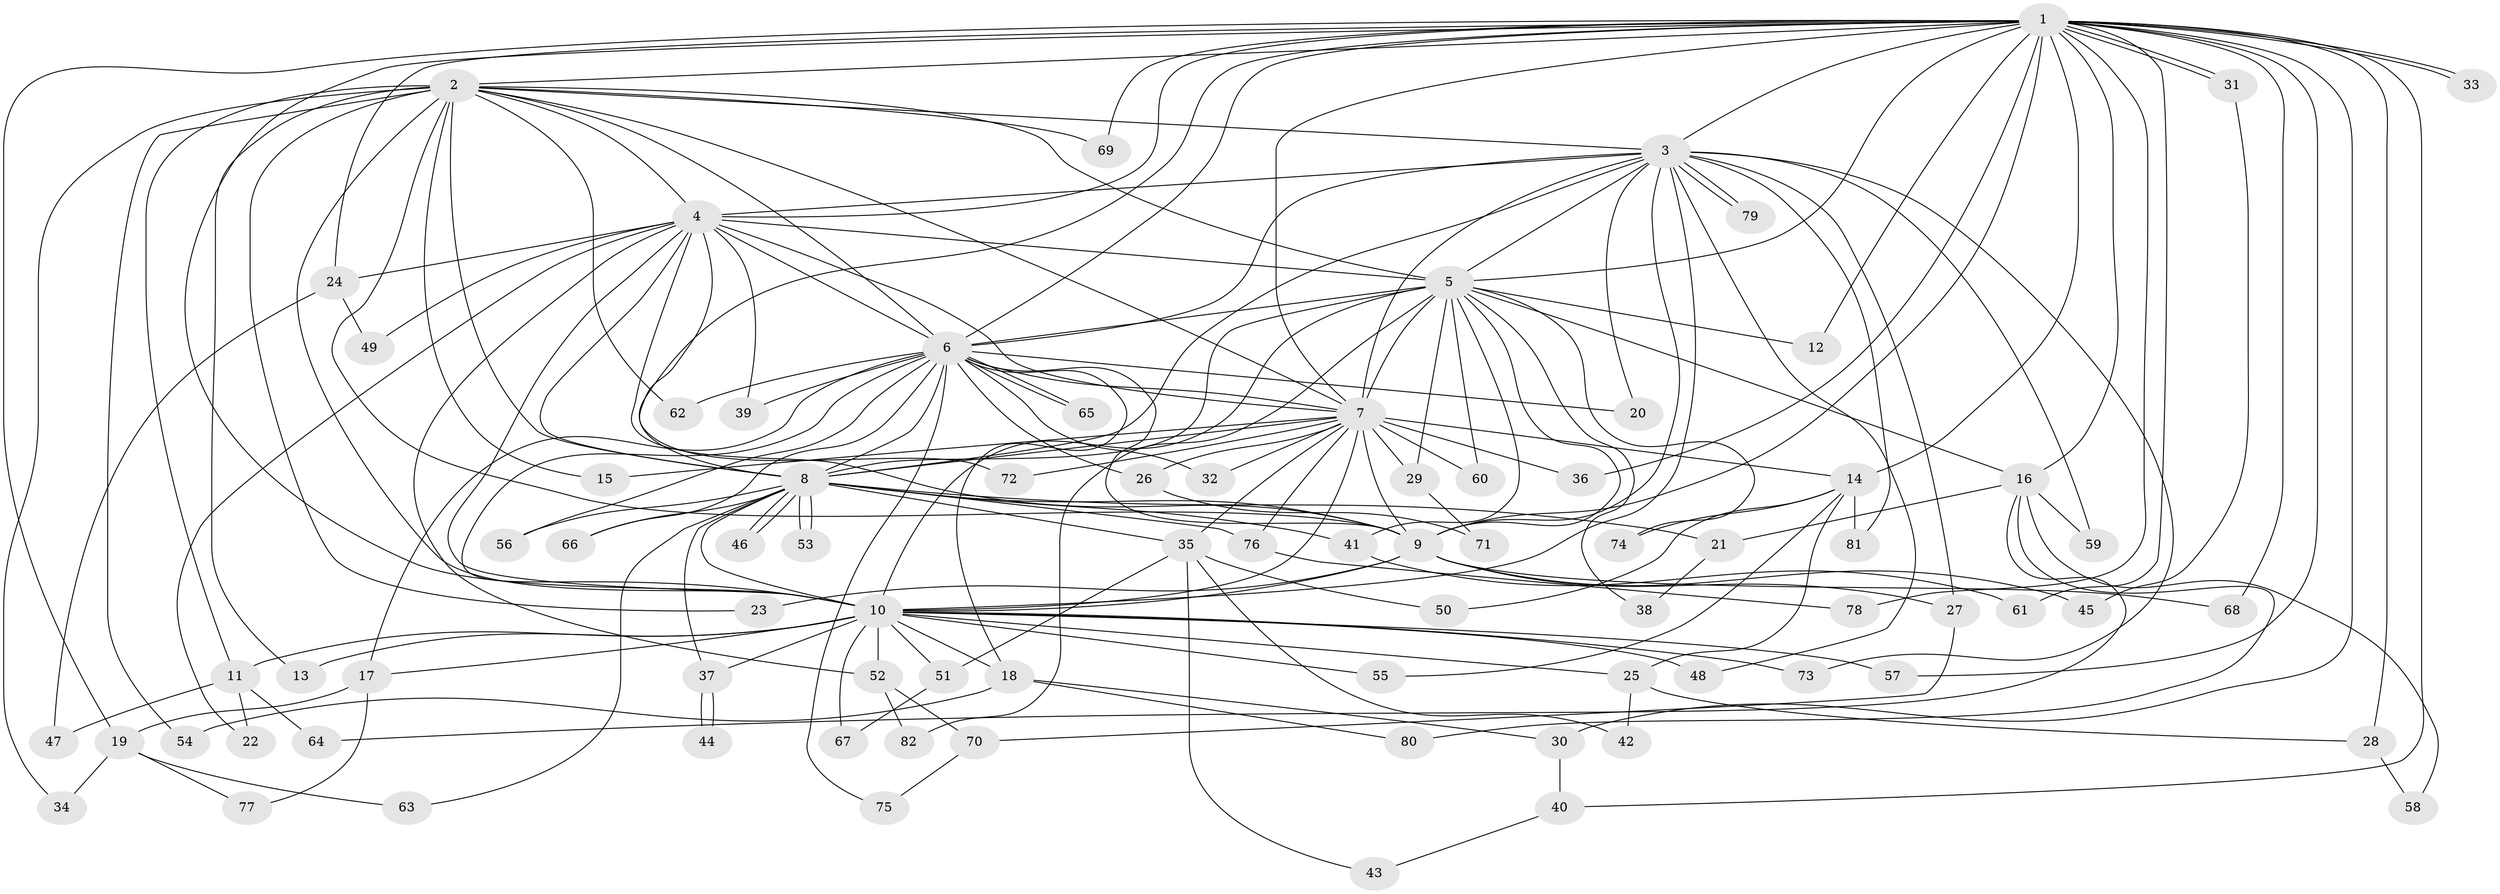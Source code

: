 // coarse degree distribution, {18: 0.03125, 11: 0.0625, 21: 0.03125, 12: 0.03125, 9: 0.03125, 3: 0.1875, 2: 0.375, 7: 0.03125, 6: 0.03125, 4: 0.03125, 5: 0.03125, 1: 0.125}
// Generated by graph-tools (version 1.1) at 2025/17/03/04/25 18:17:50]
// undirected, 82 vertices, 189 edges
graph export_dot {
graph [start="1"]
  node [color=gray90,style=filled];
  1;
  2;
  3;
  4;
  5;
  6;
  7;
  8;
  9;
  10;
  11;
  12;
  13;
  14;
  15;
  16;
  17;
  18;
  19;
  20;
  21;
  22;
  23;
  24;
  25;
  26;
  27;
  28;
  29;
  30;
  31;
  32;
  33;
  34;
  35;
  36;
  37;
  38;
  39;
  40;
  41;
  42;
  43;
  44;
  45;
  46;
  47;
  48;
  49;
  50;
  51;
  52;
  53;
  54;
  55;
  56;
  57;
  58;
  59;
  60;
  61;
  62;
  63;
  64;
  65;
  66;
  67;
  68;
  69;
  70;
  71;
  72;
  73;
  74;
  75;
  76;
  77;
  78;
  79;
  80;
  81;
  82;
  1 -- 2;
  1 -- 3;
  1 -- 4;
  1 -- 5;
  1 -- 6;
  1 -- 7;
  1 -- 8;
  1 -- 9;
  1 -- 10;
  1 -- 12;
  1 -- 14;
  1 -- 16;
  1 -- 19;
  1 -- 24;
  1 -- 28;
  1 -- 30;
  1 -- 31;
  1 -- 31;
  1 -- 33;
  1 -- 33;
  1 -- 36;
  1 -- 40;
  1 -- 57;
  1 -- 61;
  1 -- 68;
  1 -- 69;
  1 -- 78;
  2 -- 3;
  2 -- 4;
  2 -- 5;
  2 -- 6;
  2 -- 7;
  2 -- 8;
  2 -- 9;
  2 -- 10;
  2 -- 11;
  2 -- 13;
  2 -- 15;
  2 -- 23;
  2 -- 34;
  2 -- 54;
  2 -- 62;
  2 -- 69;
  3 -- 4;
  3 -- 5;
  3 -- 6;
  3 -- 7;
  3 -- 8;
  3 -- 9;
  3 -- 10;
  3 -- 20;
  3 -- 27;
  3 -- 48;
  3 -- 59;
  3 -- 73;
  3 -- 79;
  3 -- 79;
  3 -- 81;
  4 -- 5;
  4 -- 6;
  4 -- 7;
  4 -- 8;
  4 -- 9;
  4 -- 10;
  4 -- 22;
  4 -- 24;
  4 -- 39;
  4 -- 49;
  4 -- 52;
  4 -- 72;
  5 -- 6;
  5 -- 7;
  5 -- 8;
  5 -- 9;
  5 -- 10;
  5 -- 12;
  5 -- 16;
  5 -- 29;
  5 -- 38;
  5 -- 41;
  5 -- 60;
  5 -- 74;
  5 -- 82;
  6 -- 7;
  6 -- 8;
  6 -- 9;
  6 -- 10;
  6 -- 17;
  6 -- 18;
  6 -- 20;
  6 -- 26;
  6 -- 32;
  6 -- 39;
  6 -- 56;
  6 -- 62;
  6 -- 65;
  6 -- 65;
  6 -- 66;
  6 -- 75;
  7 -- 8;
  7 -- 9;
  7 -- 10;
  7 -- 14;
  7 -- 15;
  7 -- 26;
  7 -- 29;
  7 -- 32;
  7 -- 35;
  7 -- 36;
  7 -- 60;
  7 -- 72;
  7 -- 76;
  8 -- 9;
  8 -- 10;
  8 -- 21;
  8 -- 35;
  8 -- 37;
  8 -- 41;
  8 -- 46;
  8 -- 46;
  8 -- 53;
  8 -- 53;
  8 -- 56;
  8 -- 63;
  8 -- 66;
  8 -- 76;
  9 -- 10;
  9 -- 23;
  9 -- 27;
  9 -- 45;
  9 -- 68;
  10 -- 11;
  10 -- 13;
  10 -- 17;
  10 -- 18;
  10 -- 25;
  10 -- 37;
  10 -- 48;
  10 -- 51;
  10 -- 52;
  10 -- 55;
  10 -- 57;
  10 -- 67;
  10 -- 73;
  11 -- 22;
  11 -- 47;
  11 -- 64;
  14 -- 25;
  14 -- 50;
  14 -- 55;
  14 -- 74;
  14 -- 81;
  16 -- 21;
  16 -- 58;
  16 -- 59;
  16 -- 64;
  16 -- 80;
  17 -- 19;
  17 -- 77;
  18 -- 30;
  18 -- 54;
  18 -- 80;
  19 -- 34;
  19 -- 63;
  19 -- 77;
  21 -- 38;
  24 -- 47;
  24 -- 49;
  25 -- 28;
  25 -- 42;
  26 -- 71;
  27 -- 70;
  28 -- 58;
  29 -- 71;
  30 -- 40;
  31 -- 45;
  35 -- 42;
  35 -- 43;
  35 -- 50;
  35 -- 51;
  37 -- 44;
  37 -- 44;
  40 -- 43;
  41 -- 61;
  51 -- 67;
  52 -- 70;
  52 -- 82;
  70 -- 75;
  76 -- 78;
}
